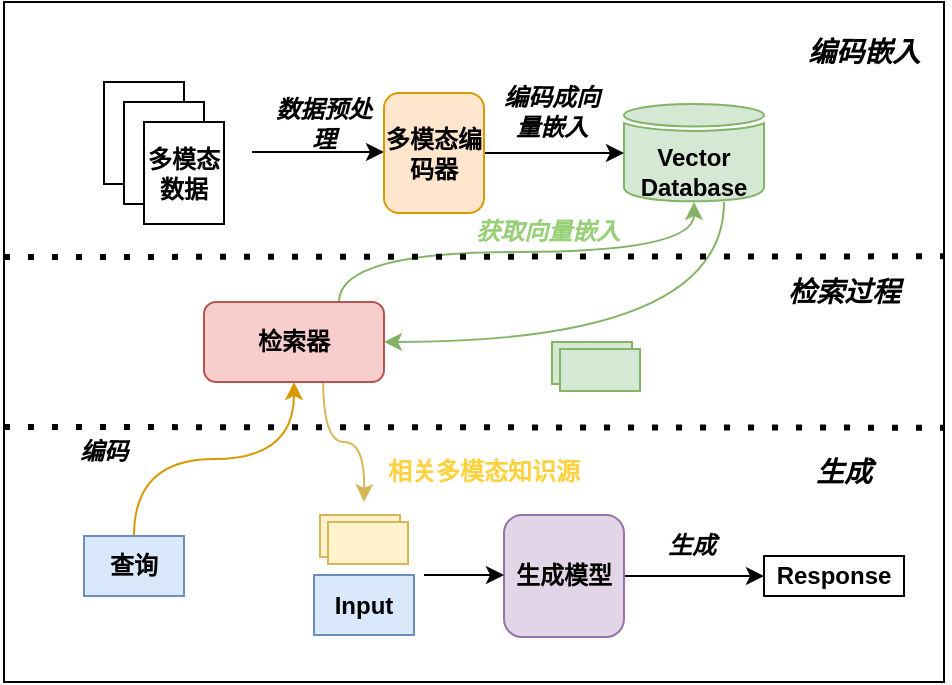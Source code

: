 <mxfile version="26.1.1">
  <diagram name="第 1 页" id="LyThNroiJTEBUdqNrZ97">
    <mxGraphModel dx="1410" dy="763" grid="1" gridSize="10" guides="1" tooltips="1" connect="1" arrows="1" fold="1" page="1" pageScale="1" pageWidth="827" pageHeight="1169" math="0" shadow="0">
      <root>
        <mxCell id="0" />
        <mxCell id="1" parent="0" />
        <mxCell id="mhN7xVSAiQ1cdXxRnYHf-1" value="" style="rounded=0;whiteSpace=wrap;html=1;" vertex="1" parent="1">
          <mxGeometry x="140" y="100" width="470" height="340" as="geometry" />
        </mxCell>
        <mxCell id="mhN7xVSAiQ1cdXxRnYHf-2" value="" style="sketch=0;shadow=0;dashed=0;html=1;strokeColor=#82b366;labelPosition=center;verticalLabelPosition=bottom;verticalAlign=top;outlineConnect=0;align=center;shape=mxgraph.office.databases.database;fillColor=#d5e8d4;" vertex="1" parent="1">
          <mxGeometry x="450" y="151" width="70" height="49" as="geometry" />
        </mxCell>
        <mxCell id="mhN7xVSAiQ1cdXxRnYHf-3" style="edgeStyle=orthogonalEdgeStyle;rounded=0;orthogonalLoop=1;jettySize=auto;html=1;exitX=1;exitY=0.5;exitDx=0;exitDy=0;entryX=0;entryY=0.5;entryDx=0;entryDy=0;" edge="1" parent="1" source="mhN7xVSAiQ1cdXxRnYHf-4" target="mhN7xVSAiQ1cdXxRnYHf-27">
          <mxGeometry relative="1" as="geometry" />
        </mxCell>
        <mxCell id="mhN7xVSAiQ1cdXxRnYHf-4" value="&lt;b&gt;生成模型&lt;/b&gt;" style="rounded=1;whiteSpace=wrap;html=1;fillColor=#e1d5e7;strokeColor=#9673a6;" vertex="1" parent="1">
          <mxGeometry x="390" y="356.5" width="60" height="61" as="geometry" />
        </mxCell>
        <mxCell id="mhN7xVSAiQ1cdXxRnYHf-5" value="" style="group" vertex="1" connectable="0" parent="1">
          <mxGeometry x="190" y="140" width="60" height="71" as="geometry" />
        </mxCell>
        <mxCell id="mhN7xVSAiQ1cdXxRnYHf-6" value="" style="rounded=0;whiteSpace=wrap;html=1;" vertex="1" parent="mhN7xVSAiQ1cdXxRnYHf-5">
          <mxGeometry width="40" height="51" as="geometry" />
        </mxCell>
        <mxCell id="mhN7xVSAiQ1cdXxRnYHf-7" value="" style="rounded=0;whiteSpace=wrap;html=1;" vertex="1" parent="mhN7xVSAiQ1cdXxRnYHf-5">
          <mxGeometry x="10" y="10" width="40" height="51" as="geometry" />
        </mxCell>
        <mxCell id="mhN7xVSAiQ1cdXxRnYHf-8" value="&lt;b&gt;多模态数据&lt;/b&gt;" style="rounded=0;whiteSpace=wrap;html=1;" vertex="1" parent="mhN7xVSAiQ1cdXxRnYHf-5">
          <mxGeometry x="20" y="20" width="40" height="51" as="geometry" />
        </mxCell>
        <mxCell id="mhN7xVSAiQ1cdXxRnYHf-9" value="" style="endArrow=classic;html=1;rounded=0;" edge="1" parent="1">
          <mxGeometry width="50" height="50" relative="1" as="geometry">
            <mxPoint x="264" y="175" as="sourcePoint" />
            <mxPoint x="330" y="175" as="targetPoint" />
          </mxGeometry>
        </mxCell>
        <mxCell id="mhN7xVSAiQ1cdXxRnYHf-10" value="&lt;b&gt;&lt;i&gt;数据预处理&lt;/i&gt;&lt;/b&gt;" style="text;html=1;align=center;verticalAlign=middle;whiteSpace=wrap;rounded=0;" vertex="1" parent="1">
          <mxGeometry x="270" y="145.5" width="60" height="30" as="geometry" />
        </mxCell>
        <mxCell id="mhN7xVSAiQ1cdXxRnYHf-11" value="&lt;b&gt;&lt;i&gt;编码成向量嵌入&lt;/i&gt;&lt;/b&gt;" style="text;html=1;align=center;verticalAlign=middle;whiteSpace=wrap;rounded=0;" vertex="1" parent="1">
          <mxGeometry x="384" y="140" width="60" height="30" as="geometry" />
        </mxCell>
        <mxCell id="mhN7xVSAiQ1cdXxRnYHf-12" style="edgeStyle=orthogonalEdgeStyle;rounded=0;orthogonalLoop=1;jettySize=auto;html=1;exitX=0.5;exitY=0;exitDx=0;exitDy=0;entryX=0.5;entryY=1;entryDx=0;entryDy=0;curved=1;fillColor=#ffe6cc;strokeColor=#d79b00;" edge="1" parent="1" source="mhN7xVSAiQ1cdXxRnYHf-13" target="mhN7xVSAiQ1cdXxRnYHf-16">
          <mxGeometry relative="1" as="geometry" />
        </mxCell>
        <mxCell id="mhN7xVSAiQ1cdXxRnYHf-13" value="&lt;b&gt;查询&lt;/b&gt;" style="rounded=0;whiteSpace=wrap;html=1;fillColor=#dae8fc;strokeColor=#6c8ebf;" vertex="1" parent="1">
          <mxGeometry x="180" y="367" width="50" height="30" as="geometry" />
        </mxCell>
        <mxCell id="mhN7xVSAiQ1cdXxRnYHf-14" style="edgeStyle=orthogonalEdgeStyle;rounded=0;orthogonalLoop=1;jettySize=auto;html=1;exitX=0.75;exitY=0;exitDx=0;exitDy=0;entryX=0.5;entryY=1;entryDx=0;entryDy=0;curved=1;fillColor=#d5e8d4;strokeColor=#82b366;" edge="1" parent="1" source="mhN7xVSAiQ1cdXxRnYHf-16" target="mhN7xVSAiQ1cdXxRnYHf-18">
          <mxGeometry relative="1" as="geometry" />
        </mxCell>
        <mxCell id="mhN7xVSAiQ1cdXxRnYHf-15" style="edgeStyle=orthogonalEdgeStyle;rounded=0;orthogonalLoop=1;jettySize=auto;html=1;exitX=0.662;exitY=0.977;exitDx=0;exitDy=0;curved=1;exitPerimeter=0;fillColor=#fff2cc;strokeColor=#d6b656;" edge="1" parent="1" source="mhN7xVSAiQ1cdXxRnYHf-16">
          <mxGeometry relative="1" as="geometry">
            <mxPoint x="320" y="350" as="targetPoint" />
          </mxGeometry>
        </mxCell>
        <mxCell id="mhN7xVSAiQ1cdXxRnYHf-16" value="&lt;b&gt;检索器&lt;/b&gt;" style="rounded=1;whiteSpace=wrap;html=1;fillColor=#f8cecc;strokeColor=#b85450;" vertex="1" parent="1">
          <mxGeometry x="240" y="250" width="90" height="40" as="geometry" />
        </mxCell>
        <mxCell id="mhN7xVSAiQ1cdXxRnYHf-17" style="edgeStyle=orthogonalEdgeStyle;rounded=0;orthogonalLoop=1;jettySize=auto;html=1;exitX=0.75;exitY=1;exitDx=0;exitDy=0;entryX=1;entryY=0.5;entryDx=0;entryDy=0;curved=1;fillColor=#d5e8d4;strokeColor=#82b366;" edge="1" parent="1" source="mhN7xVSAiQ1cdXxRnYHf-18" target="mhN7xVSAiQ1cdXxRnYHf-16">
          <mxGeometry relative="1" as="geometry" />
        </mxCell>
        <mxCell id="mhN7xVSAiQ1cdXxRnYHf-18" value="&lt;b&gt;Vector Database&lt;/b&gt;" style="text;html=1;align=center;verticalAlign=middle;whiteSpace=wrap;rounded=0;" vertex="1" parent="1">
          <mxGeometry x="455" y="170" width="60" height="30" as="geometry" />
        </mxCell>
        <mxCell id="mhN7xVSAiQ1cdXxRnYHf-19" value="" style="endArrow=none;dashed=1;html=1;dashPattern=1 3;strokeWidth=3;rounded=0;exitX=0;exitY=0.375;exitDx=0;exitDy=0;exitPerimeter=0;entryX=1.001;entryY=0.374;entryDx=0;entryDy=0;entryPerimeter=0;" edge="1" parent="1" source="mhN7xVSAiQ1cdXxRnYHf-1" target="mhN7xVSAiQ1cdXxRnYHf-1">
          <mxGeometry width="50" height="50" relative="1" as="geometry">
            <mxPoint x="160" y="230" as="sourcePoint" />
            <mxPoint x="550" y="230" as="targetPoint" />
          </mxGeometry>
        </mxCell>
        <mxCell id="mhN7xVSAiQ1cdXxRnYHf-20" value="" style="endArrow=none;dashed=1;html=1;dashPattern=1 3;strokeWidth=3;rounded=0;entryX=0.999;entryY=0.626;entryDx=0;entryDy=0;entryPerimeter=0;exitX=0;exitY=0.625;exitDx=0;exitDy=0;exitPerimeter=0;" edge="1" parent="1" source="mhN7xVSAiQ1cdXxRnYHf-1" target="mhN7xVSAiQ1cdXxRnYHf-1">
          <mxGeometry width="50" height="50" relative="1" as="geometry">
            <mxPoint x="160" y="310" as="sourcePoint" />
            <mxPoint x="550" y="310" as="targetPoint" />
          </mxGeometry>
        </mxCell>
        <mxCell id="mhN7xVSAiQ1cdXxRnYHf-21" value="" style="rounded=0;whiteSpace=wrap;html=1;fillColor=#d5e8d4;strokeColor=#82b366;" vertex="1" parent="1">
          <mxGeometry x="414" y="270" width="40" height="21" as="geometry" />
        </mxCell>
        <mxCell id="mhN7xVSAiQ1cdXxRnYHf-22" value="" style="rounded=0;whiteSpace=wrap;html=1;fillColor=#d5e8d4;strokeColor=#82b366;" vertex="1" parent="1">
          <mxGeometry x="418" y="273.5" width="40" height="21" as="geometry" />
        </mxCell>
        <mxCell id="mhN7xVSAiQ1cdXxRnYHf-23" value="&lt;b&gt;Input&lt;/b&gt;" style="rounded=0;whiteSpace=wrap;html=1;fillColor=#dae8fc;strokeColor=#6c8ebf;" vertex="1" parent="1">
          <mxGeometry x="295" y="386.5" width="50" height="30" as="geometry" />
        </mxCell>
        <mxCell id="mhN7xVSAiQ1cdXxRnYHf-24" value="" style="rounded=0;whiteSpace=wrap;html=1;fillColor=#fff2cc;strokeColor=#d6b656;" vertex="1" parent="1">
          <mxGeometry x="298" y="356.5" width="40" height="21" as="geometry" />
        </mxCell>
        <mxCell id="mhN7xVSAiQ1cdXxRnYHf-25" value="" style="rounded=0;whiteSpace=wrap;html=1;fillColor=#fff2cc;strokeColor=#d6b656;" vertex="1" parent="1">
          <mxGeometry x="302" y="360" width="40" height="21" as="geometry" />
        </mxCell>
        <mxCell id="mhN7xVSAiQ1cdXxRnYHf-26" value="" style="endArrow=classic;html=1;rounded=0;" edge="1" parent="1">
          <mxGeometry width="50" height="50" relative="1" as="geometry">
            <mxPoint x="350" y="386.5" as="sourcePoint" />
            <mxPoint x="390" y="386.5" as="targetPoint" />
          </mxGeometry>
        </mxCell>
        <mxCell id="mhN7xVSAiQ1cdXxRnYHf-27" value="&lt;b&gt;Response&lt;/b&gt;" style="rounded=0;whiteSpace=wrap;html=1;" vertex="1" parent="1">
          <mxGeometry x="520" y="377" width="70" height="20" as="geometry" />
        </mxCell>
        <mxCell id="mhN7xVSAiQ1cdXxRnYHf-28" value="&lt;font color=&quot;#97d077&quot;&gt;&lt;b&gt;&lt;i&gt;获取向量嵌入&lt;/i&gt;&lt;/b&gt;&lt;/font&gt;" style="text;html=1;align=center;verticalAlign=middle;whiteSpace=wrap;rounded=0;" vertex="1" parent="1">
          <mxGeometry x="354" y="200" width="116" height="30" as="geometry" />
        </mxCell>
        <mxCell id="mhN7xVSAiQ1cdXxRnYHf-29" value="&lt;font&gt;&lt;b&gt;&lt;i&gt;编码&lt;/i&gt;&lt;/b&gt;&lt;/font&gt;" style="text;html=1;align=center;verticalAlign=middle;whiteSpace=wrap;rounded=0;" vertex="1" parent="1">
          <mxGeometry x="160" y="310" width="60" height="30" as="geometry" />
        </mxCell>
        <mxCell id="mhN7xVSAiQ1cdXxRnYHf-30" value="&lt;b&gt;&lt;i&gt;生成&lt;/i&gt;&lt;/b&gt;" style="text;html=1;align=center;verticalAlign=middle;whiteSpace=wrap;rounded=0;" vertex="1" parent="1">
          <mxGeometry x="454" y="356.5" width="60" height="30" as="geometry" />
        </mxCell>
        <mxCell id="mhN7xVSAiQ1cdXxRnYHf-31" value="&lt;font style=&quot;color: rgb(255, 209, 61);&quot;&gt;&lt;b&gt;相关多模态知识源&lt;/b&gt;&lt;/font&gt;" style="text;html=1;align=center;verticalAlign=middle;whiteSpace=wrap;rounded=0;" vertex="1" parent="1">
          <mxGeometry x="310" y="320" width="140" height="30" as="geometry" />
        </mxCell>
        <mxCell id="mhN7xVSAiQ1cdXxRnYHf-32" value="&lt;font style=&quot;font-size: 14px;&quot;&gt;&lt;b&gt;&lt;i&gt;编码嵌入&lt;/i&gt;&lt;/b&gt;&lt;/font&gt;" style="text;html=1;align=center;verticalAlign=middle;whiteSpace=wrap;rounded=0;" vertex="1" parent="1">
          <mxGeometry x="540" y="110" width="60" height="30" as="geometry" />
        </mxCell>
        <mxCell id="mhN7xVSAiQ1cdXxRnYHf-33" value="&lt;font style=&quot;font-size: 14px;&quot;&gt;&lt;b&gt;&lt;i&gt;检索过程&lt;/i&gt;&lt;/b&gt;&lt;/font&gt;" style="text;html=1;align=center;verticalAlign=middle;whiteSpace=wrap;rounded=0;" vertex="1" parent="1">
          <mxGeometry x="530" y="230" width="60" height="30" as="geometry" />
        </mxCell>
        <mxCell id="mhN7xVSAiQ1cdXxRnYHf-34" value="&lt;font style=&quot;font-size: 14px;&quot;&gt;&lt;b&gt;&lt;i&gt;生成&lt;/i&gt;&lt;/b&gt;&lt;/font&gt;" style="text;html=1;align=center;verticalAlign=middle;whiteSpace=wrap;rounded=0;" vertex="1" parent="1">
          <mxGeometry x="525" y="320" width="70" height="30" as="geometry" />
        </mxCell>
        <mxCell id="mhN7xVSAiQ1cdXxRnYHf-36" style="edgeStyle=orthogonalEdgeStyle;rounded=0;orthogonalLoop=1;jettySize=auto;html=1;exitX=1;exitY=0.5;exitDx=0;exitDy=0;" edge="1" parent="1" source="mhN7xVSAiQ1cdXxRnYHf-35" target="mhN7xVSAiQ1cdXxRnYHf-2">
          <mxGeometry relative="1" as="geometry" />
        </mxCell>
        <mxCell id="mhN7xVSAiQ1cdXxRnYHf-35" value="&lt;b&gt;多模态编码器&lt;/b&gt;" style="rounded=1;whiteSpace=wrap;html=1;fillColor=#ffe6cc;strokeColor=#d79b00;" vertex="1" parent="1">
          <mxGeometry x="330" y="145.5" width="50" height="60" as="geometry" />
        </mxCell>
      </root>
    </mxGraphModel>
  </diagram>
</mxfile>
